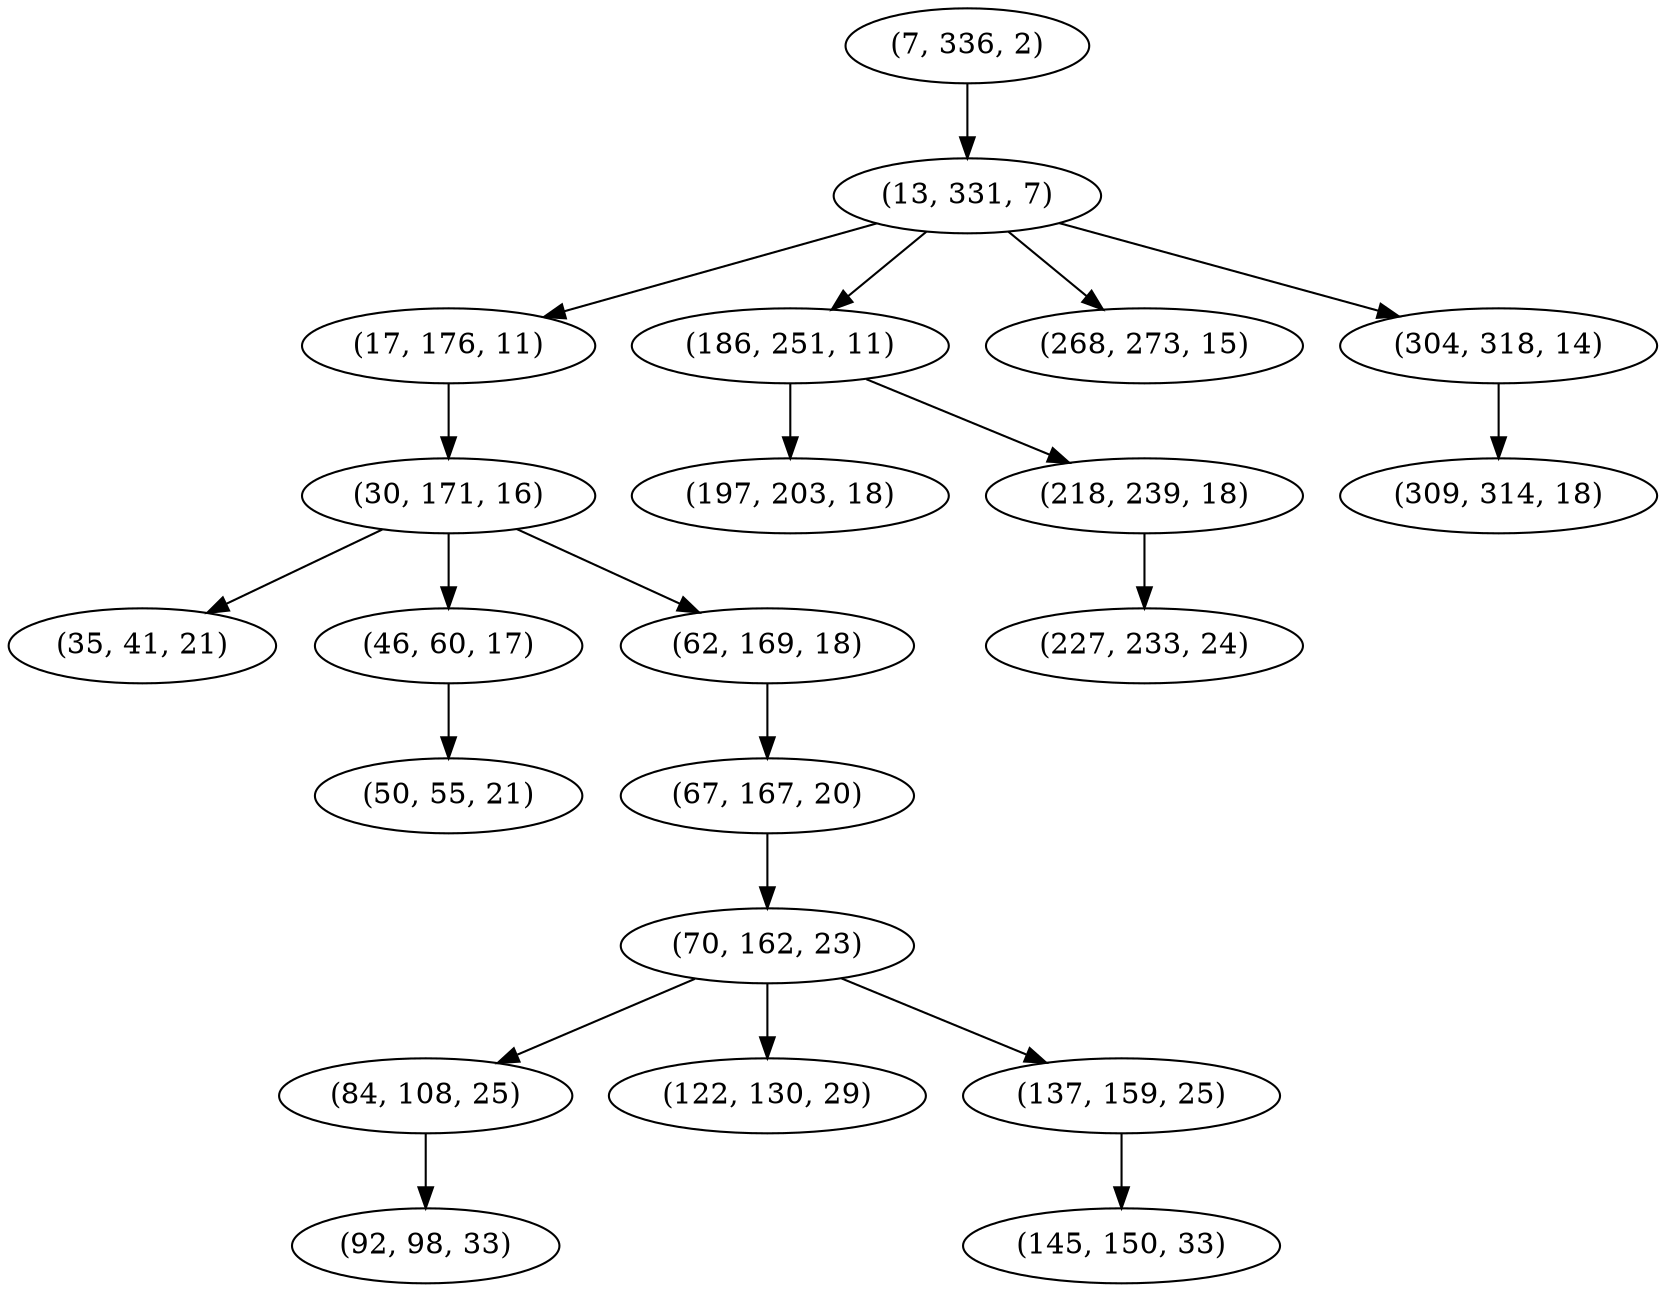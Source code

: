 digraph tree {
    "(7, 336, 2)";
    "(13, 331, 7)";
    "(17, 176, 11)";
    "(30, 171, 16)";
    "(35, 41, 21)";
    "(46, 60, 17)";
    "(50, 55, 21)";
    "(62, 169, 18)";
    "(67, 167, 20)";
    "(70, 162, 23)";
    "(84, 108, 25)";
    "(92, 98, 33)";
    "(122, 130, 29)";
    "(137, 159, 25)";
    "(145, 150, 33)";
    "(186, 251, 11)";
    "(197, 203, 18)";
    "(218, 239, 18)";
    "(227, 233, 24)";
    "(268, 273, 15)";
    "(304, 318, 14)";
    "(309, 314, 18)";
    "(7, 336, 2)" -> "(13, 331, 7)";
    "(13, 331, 7)" -> "(17, 176, 11)";
    "(13, 331, 7)" -> "(186, 251, 11)";
    "(13, 331, 7)" -> "(268, 273, 15)";
    "(13, 331, 7)" -> "(304, 318, 14)";
    "(17, 176, 11)" -> "(30, 171, 16)";
    "(30, 171, 16)" -> "(35, 41, 21)";
    "(30, 171, 16)" -> "(46, 60, 17)";
    "(30, 171, 16)" -> "(62, 169, 18)";
    "(46, 60, 17)" -> "(50, 55, 21)";
    "(62, 169, 18)" -> "(67, 167, 20)";
    "(67, 167, 20)" -> "(70, 162, 23)";
    "(70, 162, 23)" -> "(84, 108, 25)";
    "(70, 162, 23)" -> "(122, 130, 29)";
    "(70, 162, 23)" -> "(137, 159, 25)";
    "(84, 108, 25)" -> "(92, 98, 33)";
    "(137, 159, 25)" -> "(145, 150, 33)";
    "(186, 251, 11)" -> "(197, 203, 18)";
    "(186, 251, 11)" -> "(218, 239, 18)";
    "(218, 239, 18)" -> "(227, 233, 24)";
    "(304, 318, 14)" -> "(309, 314, 18)";
}
